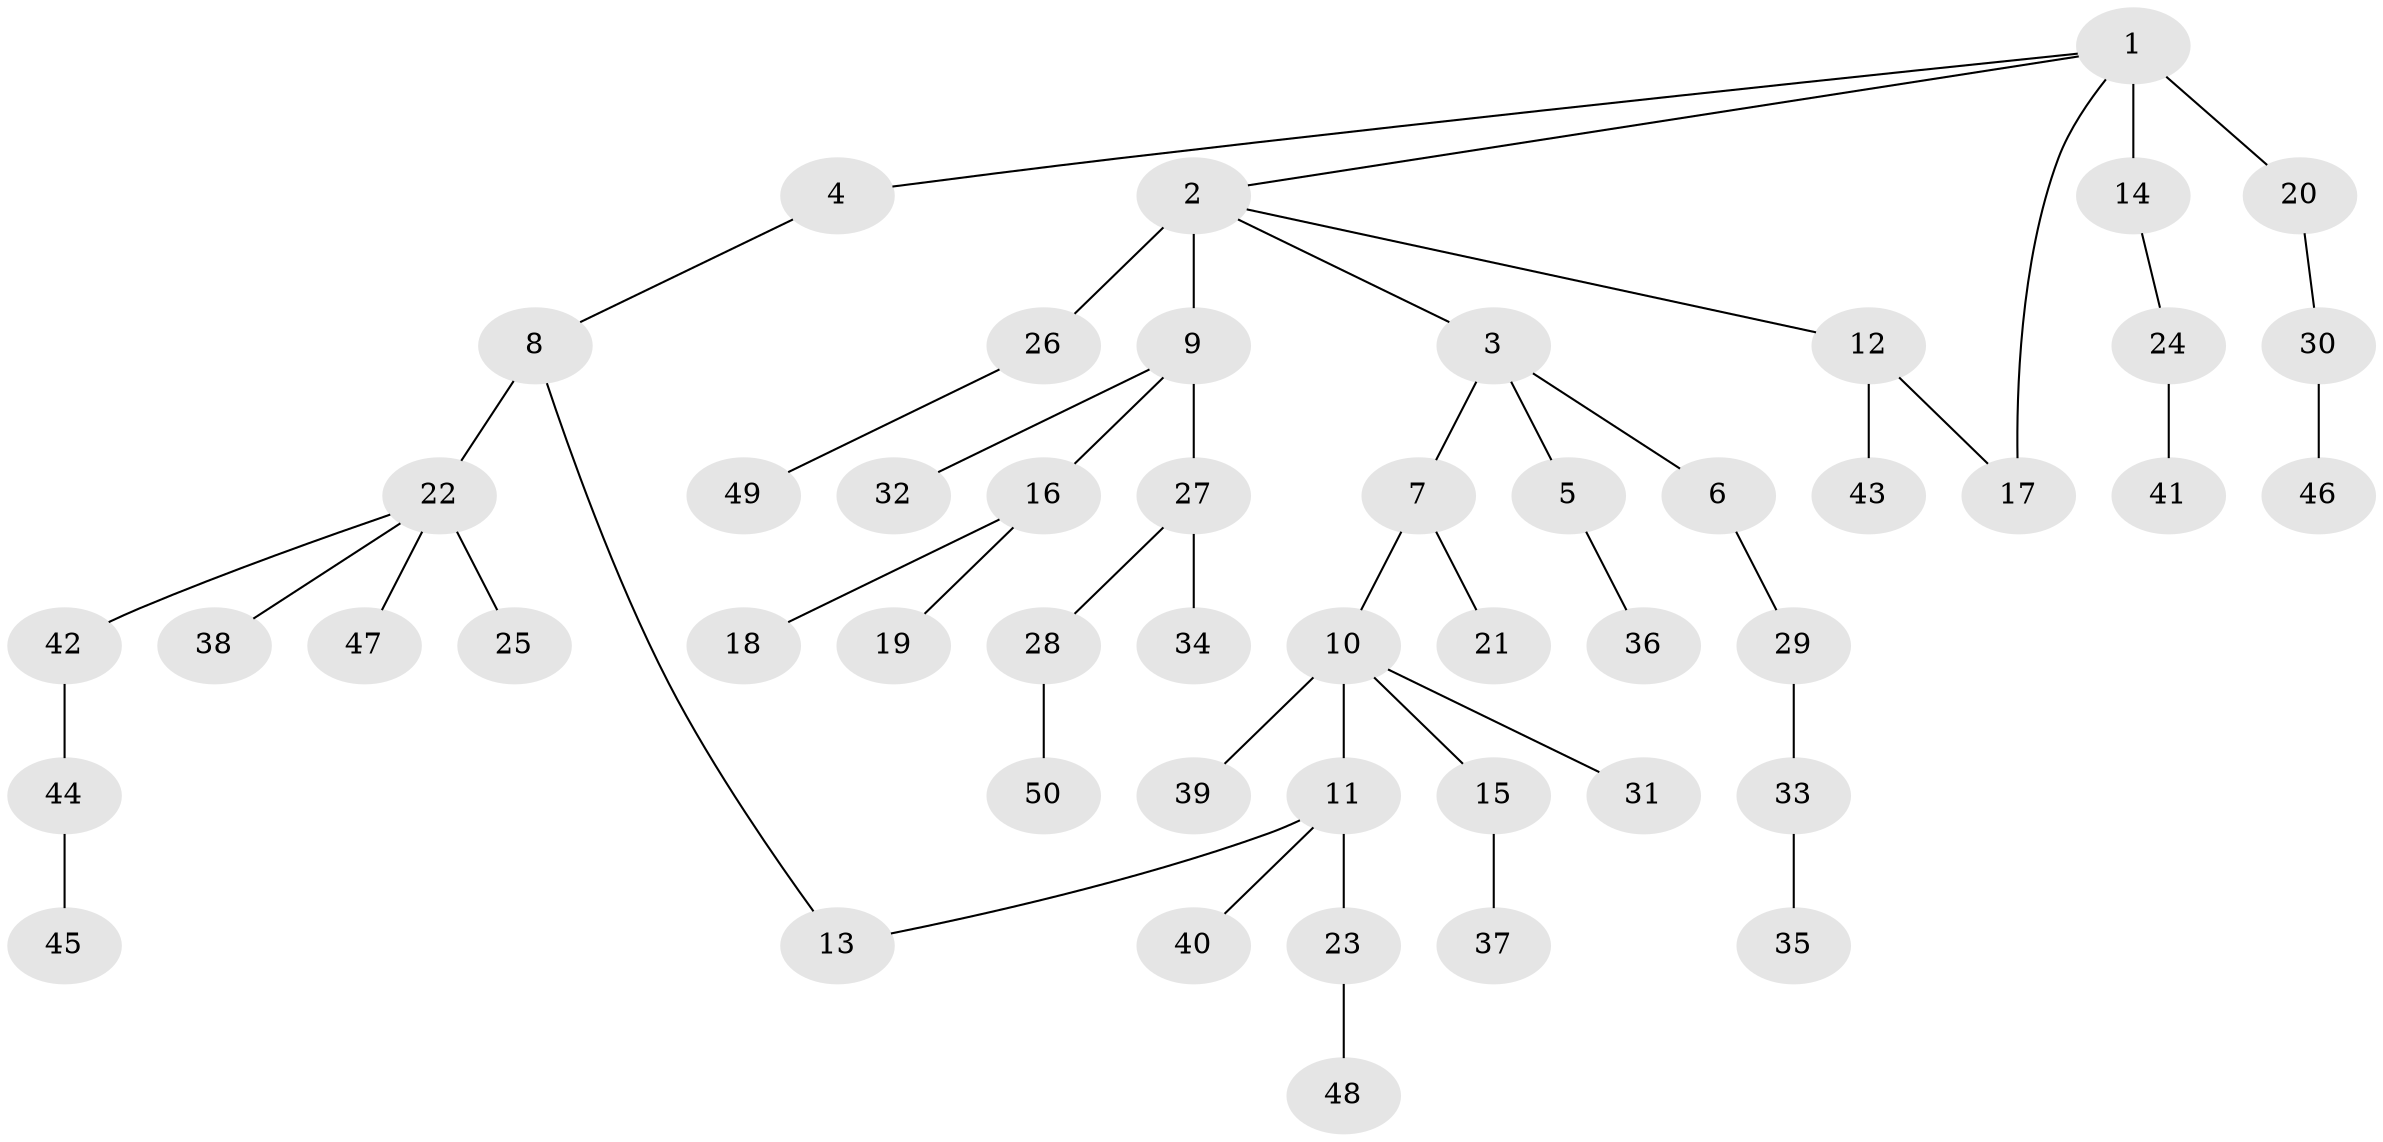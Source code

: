 // original degree distribution, {10: 0.008130081300813009, 9: 0.008130081300813009, 5: 0.04065040650406504, 4: 0.04065040650406504, 2: 0.3252032520325203, 3: 0.06504065040650407, 7: 0.016260162601626018, 6: 0.008130081300813009, 1: 0.4878048780487805}
// Generated by graph-tools (version 1.1) at 2025/48/03/04/25 22:48:40]
// undirected, 50 vertices, 51 edges
graph export_dot {
  node [color=gray90,style=filled];
  1;
  2;
  3;
  4;
  5;
  6;
  7;
  8;
  9;
  10;
  11;
  12;
  13;
  14;
  15;
  16;
  17;
  18;
  19;
  20;
  21;
  22;
  23;
  24;
  25;
  26;
  27;
  28;
  29;
  30;
  31;
  32;
  33;
  34;
  35;
  36;
  37;
  38;
  39;
  40;
  41;
  42;
  43;
  44;
  45;
  46;
  47;
  48;
  49;
  50;
  1 -- 2 [weight=1.0];
  1 -- 4 [weight=1.0];
  1 -- 14 [weight=4.0];
  1 -- 17 [weight=1.0];
  1 -- 20 [weight=1.0];
  2 -- 3 [weight=1.0];
  2 -- 9 [weight=1.0];
  2 -- 12 [weight=1.0];
  2 -- 26 [weight=3.0];
  3 -- 5 [weight=1.0];
  3 -- 6 [weight=1.0];
  3 -- 7 [weight=1.0];
  4 -- 8 [weight=1.0];
  5 -- 36 [weight=1.0];
  6 -- 29 [weight=1.0];
  7 -- 10 [weight=1.0];
  7 -- 21 [weight=3.0];
  8 -- 13 [weight=1.0];
  8 -- 22 [weight=2.0];
  9 -- 16 [weight=1.0];
  9 -- 27 [weight=1.0];
  9 -- 32 [weight=1.0];
  10 -- 11 [weight=1.0];
  10 -- 15 [weight=1.0];
  10 -- 31 [weight=1.0];
  10 -- 39 [weight=2.0];
  11 -- 13 [weight=1.0];
  11 -- 23 [weight=1.0];
  11 -- 40 [weight=1.0];
  12 -- 17 [weight=1.0];
  12 -- 43 [weight=1.0];
  14 -- 24 [weight=1.0];
  15 -- 37 [weight=1.0];
  16 -- 18 [weight=1.0];
  16 -- 19 [weight=1.0];
  20 -- 30 [weight=1.0];
  22 -- 25 [weight=1.0];
  22 -- 38 [weight=1.0];
  22 -- 42 [weight=1.0];
  22 -- 47 [weight=1.0];
  23 -- 48 [weight=1.0];
  24 -- 41 [weight=2.0];
  26 -- 49 [weight=1.0];
  27 -- 28 [weight=2.0];
  27 -- 34 [weight=1.0];
  28 -- 50 [weight=1.0];
  29 -- 33 [weight=1.0];
  30 -- 46 [weight=1.0];
  33 -- 35 [weight=1.0];
  42 -- 44 [weight=1.0];
  44 -- 45 [weight=1.0];
}
